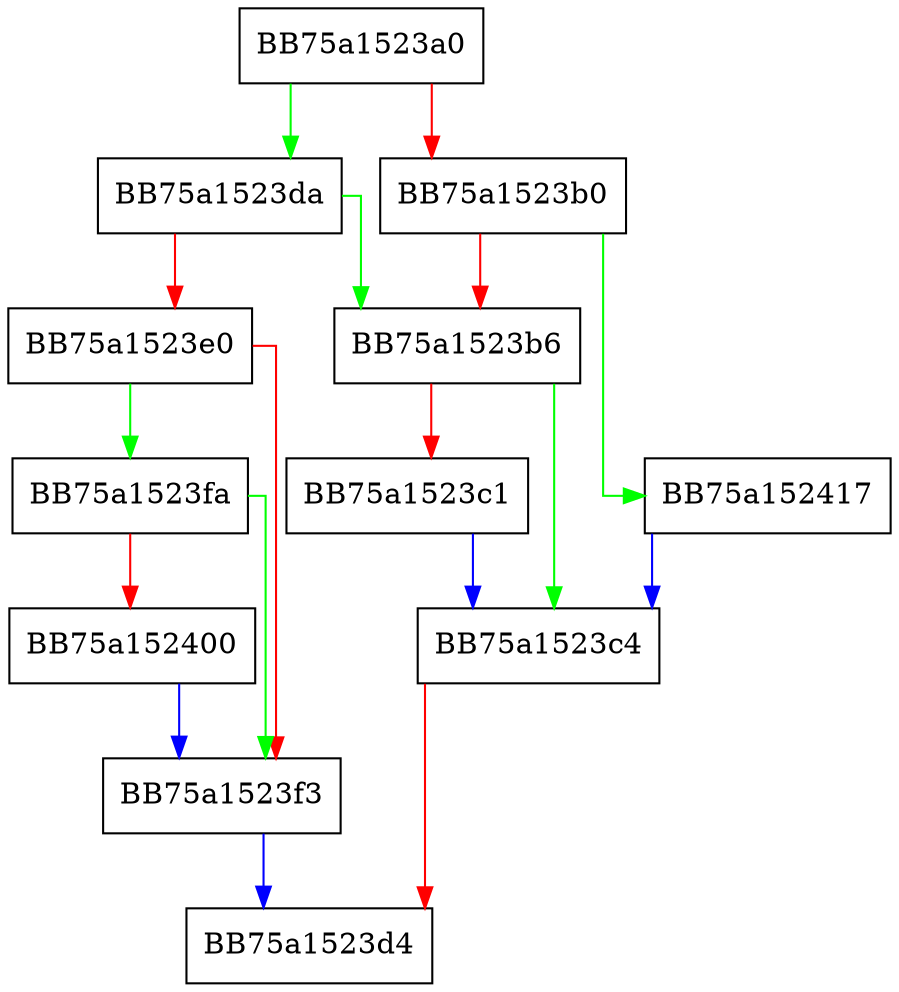 digraph StringElement {
  node [shape="box"];
  graph [splines=ortho];
  BB75a1523a0 -> BB75a1523da [color="green"];
  BB75a1523a0 -> BB75a1523b0 [color="red"];
  BB75a1523b0 -> BB75a152417 [color="green"];
  BB75a1523b0 -> BB75a1523b6 [color="red"];
  BB75a1523b6 -> BB75a1523c4 [color="green"];
  BB75a1523b6 -> BB75a1523c1 [color="red"];
  BB75a1523c1 -> BB75a1523c4 [color="blue"];
  BB75a1523c4 -> BB75a1523d4 [color="red"];
  BB75a1523da -> BB75a1523b6 [color="green"];
  BB75a1523da -> BB75a1523e0 [color="red"];
  BB75a1523e0 -> BB75a1523fa [color="green"];
  BB75a1523e0 -> BB75a1523f3 [color="red"];
  BB75a1523f3 -> BB75a1523d4 [color="blue"];
  BB75a1523fa -> BB75a1523f3 [color="green"];
  BB75a1523fa -> BB75a152400 [color="red"];
  BB75a152400 -> BB75a1523f3 [color="blue"];
  BB75a152417 -> BB75a1523c4 [color="blue"];
}